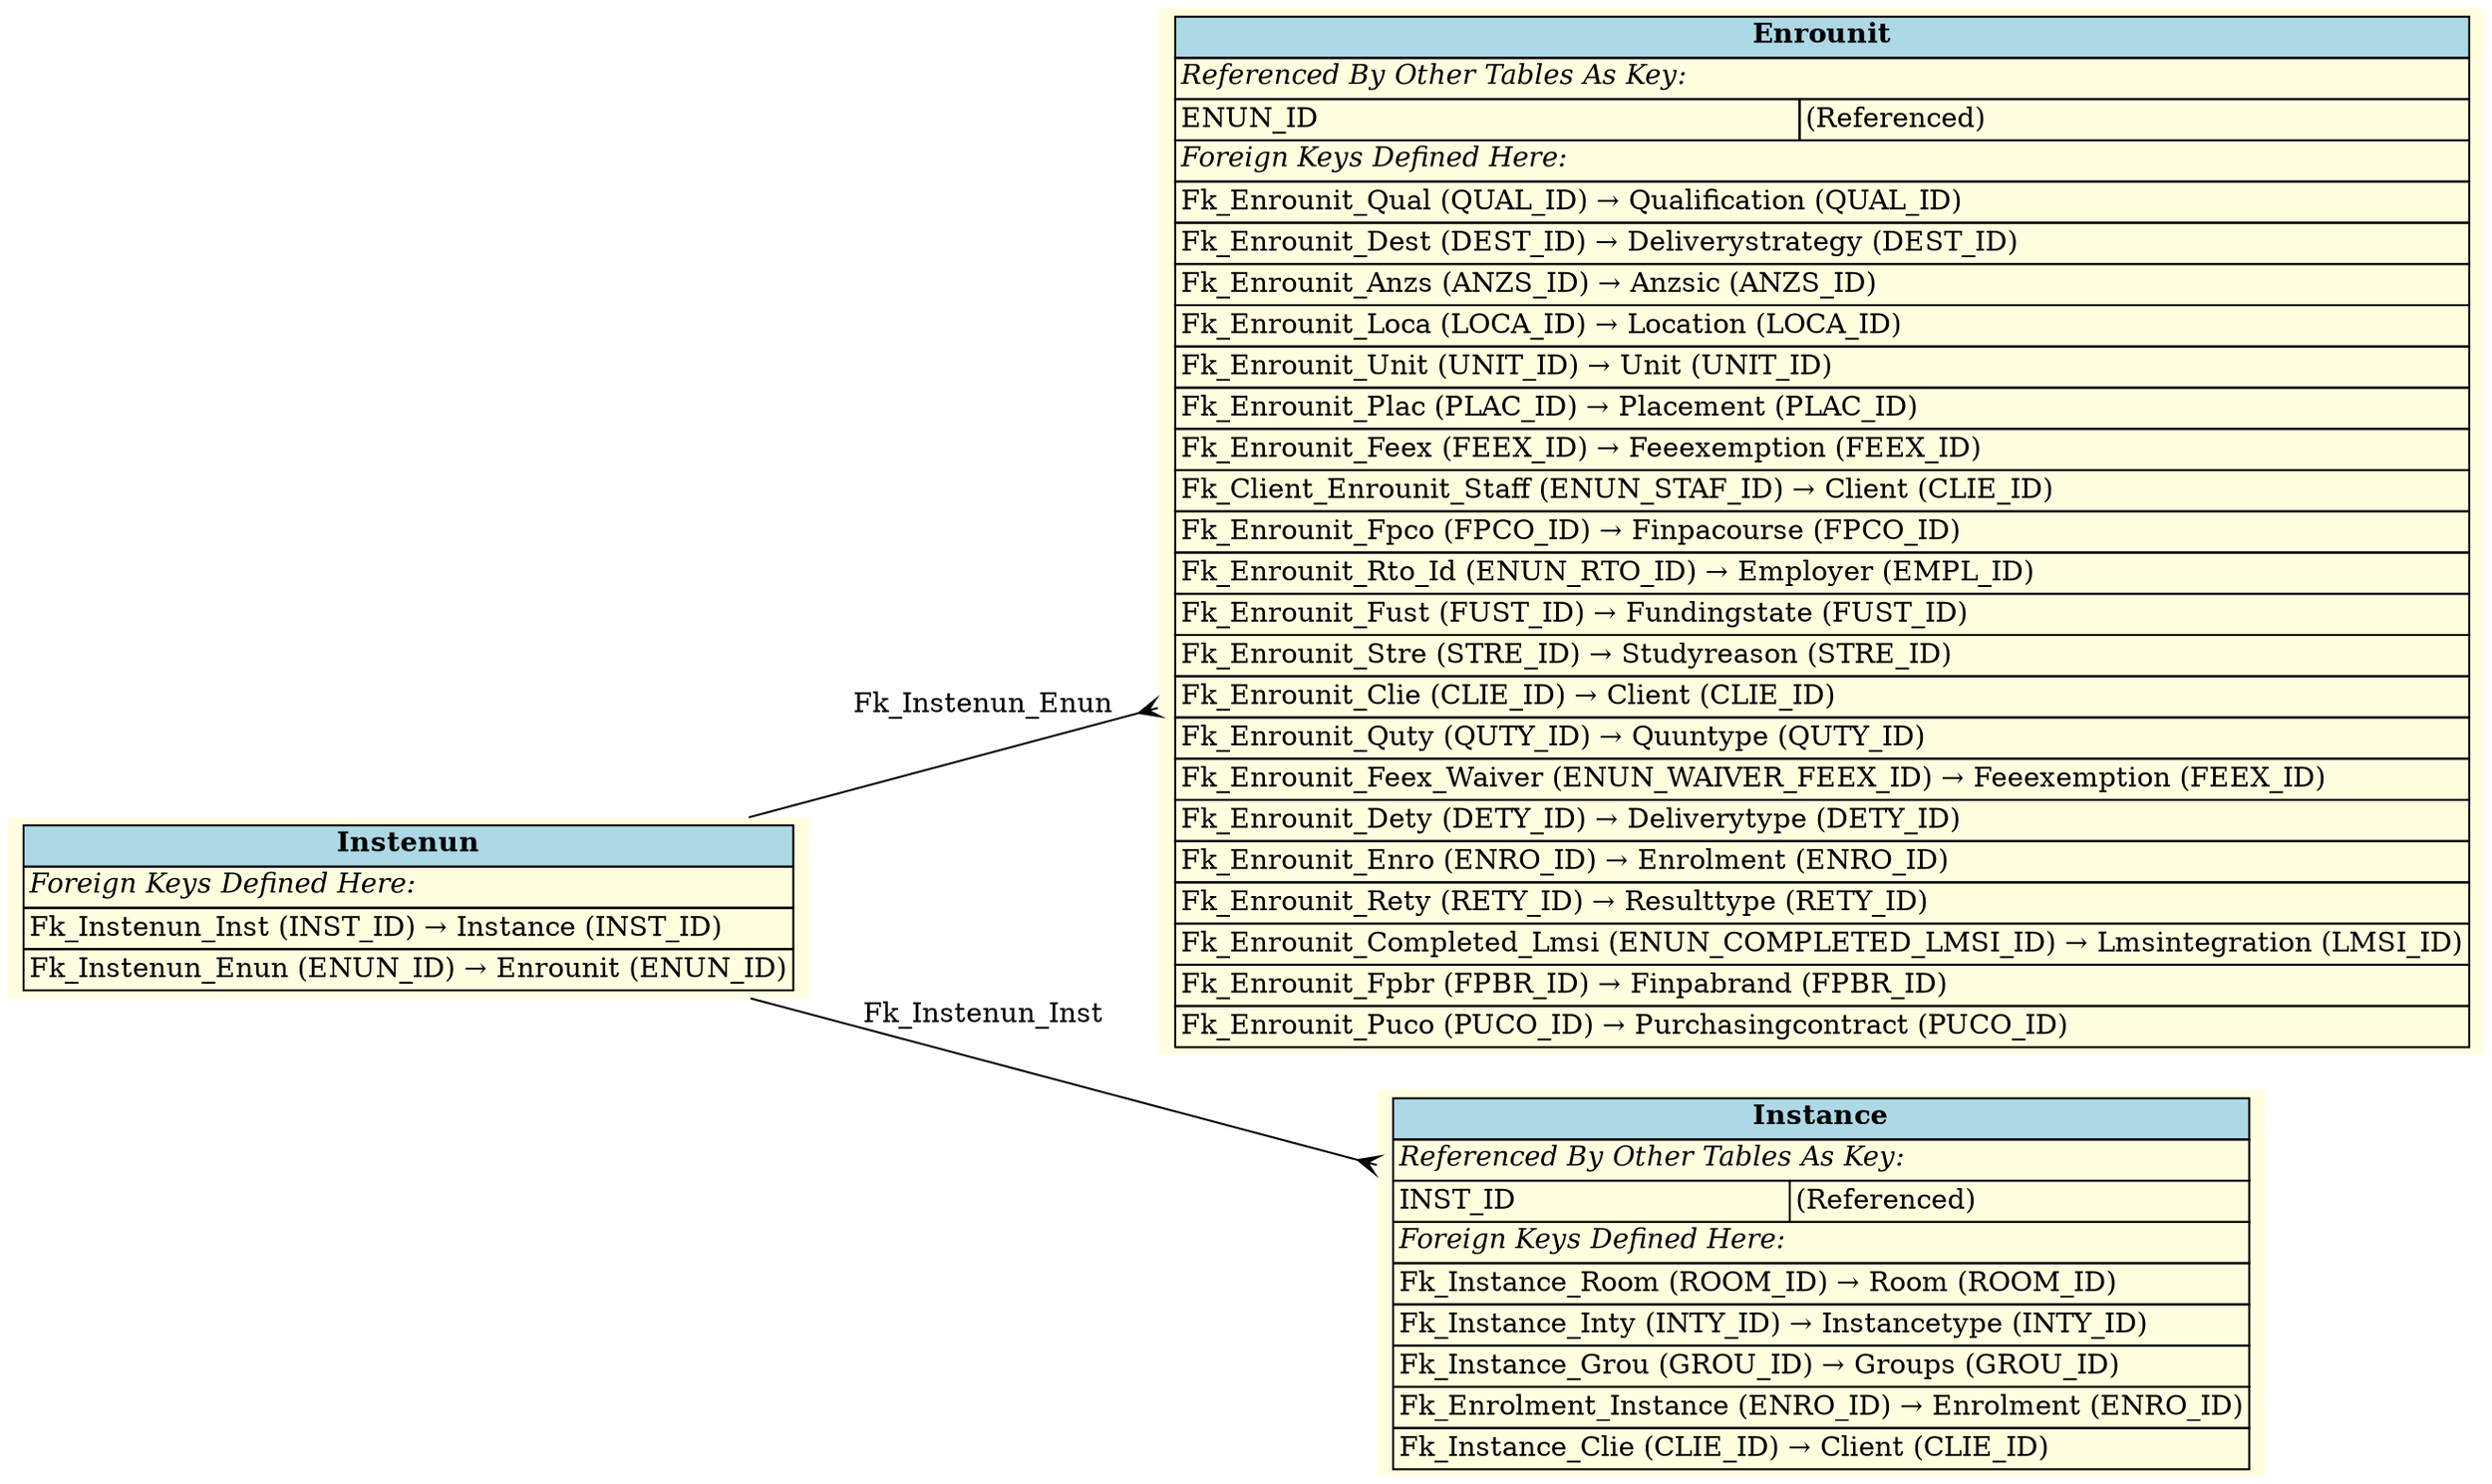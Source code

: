 digraph ERD {
  rankdir=LR;
  node [shape=plaintext, style=filled, fillcolor=lightyellow];
  edge [arrowhead=crow, arrowtail=none, dir=both, labelfontsize=10];

  "Enrounit" [
    label=<
    <TABLE BORDER="0" CELLBORDER="1" CELLSPACING="0" BGCOLOR="lightyellow">
      <TR><TD COLSPAN="2" BGCOLOR="lightblue"><B>Enrounit</B></TD></TR>
      <TR><TD COLSPAN="2" ALIGN="LEFT"><I>Referenced By Other Tables As Key:</I></TD></TR>
      <TR><TD ALIGN="LEFT">ENUN_ID</TD><TD ALIGN="LEFT">(Referenced)</TD></TR>
      <TR><TD COLSPAN="2" ALIGN="LEFT"><I>Foreign Keys Defined Here:</I></TD></TR>
      <TR><TD ALIGN="LEFT" COLSPAN="2">Fk_Enrounit_Qual (QUAL_ID) &rarr; Qualification (QUAL_ID)</TD></TR>
      <TR><TD ALIGN="LEFT" COLSPAN="2">Fk_Enrounit_Dest (DEST_ID) &rarr; Deliverystrategy (DEST_ID)</TD></TR>
      <TR><TD ALIGN="LEFT" COLSPAN="2">Fk_Enrounit_Anzs (ANZS_ID) &rarr; Anzsic (ANZS_ID)</TD></TR>
      <TR><TD ALIGN="LEFT" COLSPAN="2">Fk_Enrounit_Loca (LOCA_ID) &rarr; Location (LOCA_ID)</TD></TR>
      <TR><TD ALIGN="LEFT" COLSPAN="2">Fk_Enrounit_Unit (UNIT_ID) &rarr; Unit (UNIT_ID)</TD></TR>
      <TR><TD ALIGN="LEFT" COLSPAN="2">Fk_Enrounit_Plac (PLAC_ID) &rarr; Placement (PLAC_ID)</TD></TR>
      <TR><TD ALIGN="LEFT" COLSPAN="2">Fk_Enrounit_Feex (FEEX_ID) &rarr; Feeexemption (FEEX_ID)</TD></TR>
      <TR><TD ALIGN="LEFT" COLSPAN="2">Fk_Client_Enrounit_Staff (ENUN_STAF_ID) &rarr; Client (CLIE_ID)</TD></TR>
      <TR><TD ALIGN="LEFT" COLSPAN="2">Fk_Enrounit_Fpco (FPCO_ID) &rarr; Finpacourse (FPCO_ID)</TD></TR>
      <TR><TD ALIGN="LEFT" COLSPAN="2">Fk_Enrounit_Rto_Id (ENUN_RTO_ID) &rarr; Employer (EMPL_ID)</TD></TR>
      <TR><TD ALIGN="LEFT" COLSPAN="2">Fk_Enrounit_Fust (FUST_ID) &rarr; Fundingstate (FUST_ID)</TD></TR>
      <TR><TD ALIGN="LEFT" COLSPAN="2">Fk_Enrounit_Stre (STRE_ID) &rarr; Studyreason (STRE_ID)</TD></TR>
      <TR><TD ALIGN="LEFT" COLSPAN="2">Fk_Enrounit_Clie (CLIE_ID) &rarr; Client (CLIE_ID)</TD></TR>
      <TR><TD ALIGN="LEFT" COLSPAN="2">Fk_Enrounit_Quty (QUTY_ID) &rarr; Quuntype (QUTY_ID)</TD></TR>
      <TR><TD ALIGN="LEFT" COLSPAN="2">Fk_Enrounit_Feex_Waiver (ENUN_WAIVER_FEEX_ID) &rarr; Feeexemption (FEEX_ID)</TD></TR>
      <TR><TD ALIGN="LEFT" COLSPAN="2">Fk_Enrounit_Dety (DETY_ID) &rarr; Deliverytype (DETY_ID)</TD></TR>
      <TR><TD ALIGN="LEFT" COLSPAN="2">Fk_Enrounit_Enro (ENRO_ID) &rarr; Enrolment (ENRO_ID)</TD></TR>
      <TR><TD ALIGN="LEFT" COLSPAN="2">Fk_Enrounit_Rety (RETY_ID) &rarr; Resulttype (RETY_ID)</TD></TR>
      <TR><TD ALIGN="LEFT" COLSPAN="2">Fk_Enrounit_Completed_Lmsi (ENUN_COMPLETED_LMSI_ID) &rarr; Lmsintegration (LMSI_ID)</TD></TR>
      <TR><TD ALIGN="LEFT" COLSPAN="2">Fk_Enrounit_Fpbr (FPBR_ID) &rarr; Finpabrand (FPBR_ID)</TD></TR>
      <TR><TD ALIGN="LEFT" COLSPAN="2">Fk_Enrounit_Puco (PUCO_ID) &rarr; Purchasingcontract (PUCO_ID)</TD></TR>
    </TABLE>
    >
  ];

  "Instance" [
    label=<
    <TABLE BORDER="0" CELLBORDER="1" CELLSPACING="0" BGCOLOR="lightyellow">
      <TR><TD COLSPAN="2" BGCOLOR="lightblue"><B>Instance</B></TD></TR>
      <TR><TD COLSPAN="2" ALIGN="LEFT"><I>Referenced By Other Tables As Key:</I></TD></TR>
      <TR><TD ALIGN="LEFT">INST_ID</TD><TD ALIGN="LEFT">(Referenced)</TD></TR>
      <TR><TD COLSPAN="2" ALIGN="LEFT"><I>Foreign Keys Defined Here:</I></TD></TR>
      <TR><TD ALIGN="LEFT" COLSPAN="2">Fk_Instance_Room (ROOM_ID) &rarr; Room (ROOM_ID)</TD></TR>
      <TR><TD ALIGN="LEFT" COLSPAN="2">Fk_Instance_Inty (INTY_ID) &rarr; Instancetype (INTY_ID)</TD></TR>
      <TR><TD ALIGN="LEFT" COLSPAN="2">Fk_Instance_Grou (GROU_ID) &rarr; Groups (GROU_ID)</TD></TR>
      <TR><TD ALIGN="LEFT" COLSPAN="2">Fk_Enrolment_Instance (ENRO_ID) &rarr; Enrolment (ENRO_ID)</TD></TR>
      <TR><TD ALIGN="LEFT" COLSPAN="2">Fk_Instance_Clie (CLIE_ID) &rarr; Client (CLIE_ID)</TD></TR>
    </TABLE>
    >
  ];

  "Instenun" [
    label=<
    <TABLE BORDER="0" CELLBORDER="1" CELLSPACING="0" BGCOLOR="lightyellow">
      <TR><TD COLSPAN="2" BGCOLOR="lightblue"><B>Instenun</B></TD></TR>
      <TR><TD COLSPAN="2" ALIGN="LEFT"><I>Foreign Keys Defined Here:</I></TD></TR>
      <TR><TD ALIGN="LEFT" COLSPAN="2">Fk_Instenun_Inst (INST_ID) &rarr; Instance (INST_ID)</TD></TR>
      <TR><TD ALIGN="LEFT" COLSPAN="2">Fk_Instenun_Enun (ENUN_ID) &rarr; Enrounit (ENUN_ID)</TD></TR>
    </TABLE>
    >
  ];

  "Instenun" -> "Enrounit" [label=" Fk_Instenun_Enun "];
  "Instenun" -> "Instance" [label=" Fk_Instenun_Inst "];
}
